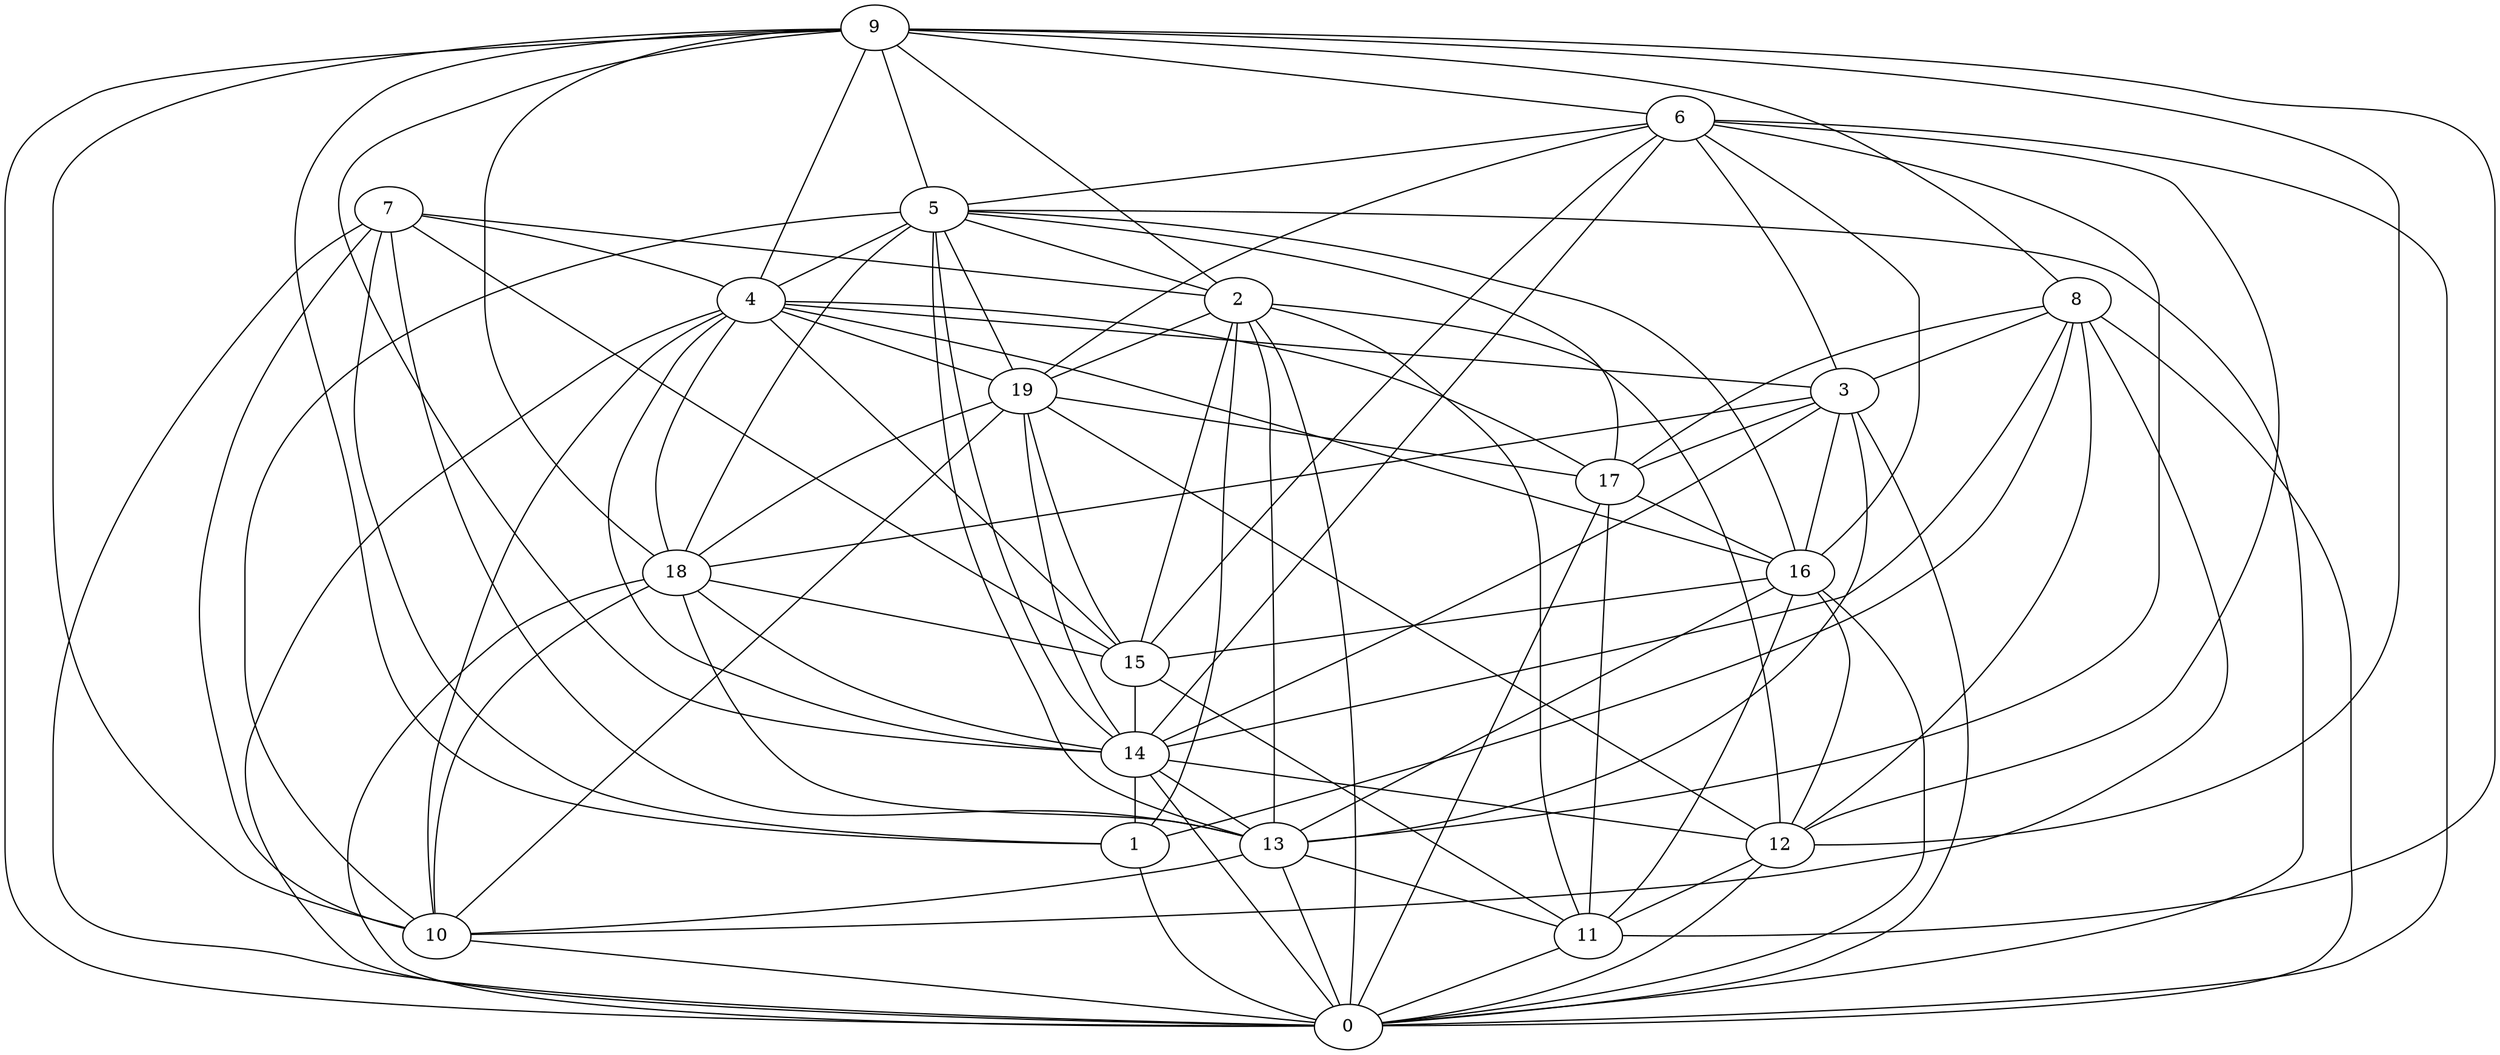 digraph GG_graph {

subgraph G_graph {
edge [color = black]
"7" -> "2" [dir = none]
"7" -> "13" [dir = none]
"7" -> "1" [dir = none]
"18" -> "10" [dir = none]
"18" -> "0" [dir = none]
"11" -> "0" [dir = none]
"5" -> "14" [dir = none]
"5" -> "10" [dir = none]
"5" -> "13" [dir = none]
"5" -> "16" [dir = none]
"5" -> "2" [dir = none]
"2" -> "19" [dir = none]
"2" -> "15" [dir = none]
"2" -> "0" [dir = none]
"4" -> "3" [dir = none]
"4" -> "14" [dir = none]
"4" -> "15" [dir = none]
"3" -> "13" [dir = none]
"16" -> "12" [dir = none]
"8" -> "17" [dir = none]
"8" -> "1" [dir = none]
"8" -> "0" [dir = none]
"8" -> "10" [dir = none]
"12" -> "11" [dir = none]
"12" -> "0" [dir = none]
"15" -> "14" [dir = none]
"19" -> "14" [dir = none]
"19" -> "15" [dir = none]
"19" -> "17" [dir = none]
"6" -> "5" [dir = none]
"6" -> "3" [dir = none]
"1" -> "0" [dir = none]
"9" -> "11" [dir = none]
"9" -> "8" [dir = none]
"9" -> "1" [dir = none]
"9" -> "5" [dir = none]
"9" -> "2" [dir = none]
"9" -> "6" [dir = none]
"9" -> "0" [dir = none]
"18" -> "14" [dir = none]
"4" -> "0" [dir = none]
"5" -> "19" [dir = none]
"3" -> "0" [dir = none]
"6" -> "14" [dir = none]
"5" -> "17" [dir = none]
"6" -> "13" [dir = none]
"8" -> "3" [dir = none]
"13" -> "10" [dir = none]
"9" -> "4" [dir = none]
"8" -> "12" [dir = none]
"4" -> "18" [dir = none]
"14" -> "0" [dir = none]
"14" -> "1" [dir = none]
"7" -> "4" [dir = none]
"5" -> "0" [dir = none]
"13" -> "11" [dir = none]
"2" -> "11" [dir = none]
"4" -> "17" [dir = none]
"17" -> "11" [dir = none]
"9" -> "18" [dir = none]
"7" -> "0" [dir = none]
"17" -> "0" [dir = none]
"19" -> "18" [dir = none]
"15" -> "11" [dir = none]
"17" -> "16" [dir = none]
"2" -> "1" [dir = none]
"16" -> "11" [dir = none]
"18" -> "13" [dir = none]
"9" -> "10" [dir = none]
"16" -> "0" [dir = none]
"9" -> "12" [dir = none]
"6" -> "16" [dir = none]
"13" -> "0" [dir = none]
"2" -> "12" [dir = none]
"4" -> "19" [dir = none]
"7" -> "15" [dir = none]
"6" -> "12" [dir = none]
"3" -> "17" [dir = none]
"4" -> "10" [dir = none]
"19" -> "10" [dir = none]
"14" -> "12" [dir = none]
"10" -> "0" [dir = none]
"16" -> "13" [dir = none]
"9" -> "14" [dir = none]
"3" -> "16" [dir = none]
"5" -> "4" [dir = none]
"3" -> "14" [dir = none]
"5" -> "18" [dir = none]
"19" -> "12" [dir = none]
"2" -> "13" [dir = none]
"7" -> "10" [dir = none]
"16" -> "15" [dir = none]
"4" -> "16" [dir = none]
"18" -> "15" [dir = none]
"6" -> "0" [dir = none]
"3" -> "18" [dir = none]
"6" -> "15" [dir = none]
"6" -> "19" [dir = none]
"8" -> "14" [dir = none]
"14" -> "13" [dir = none]
}

}
